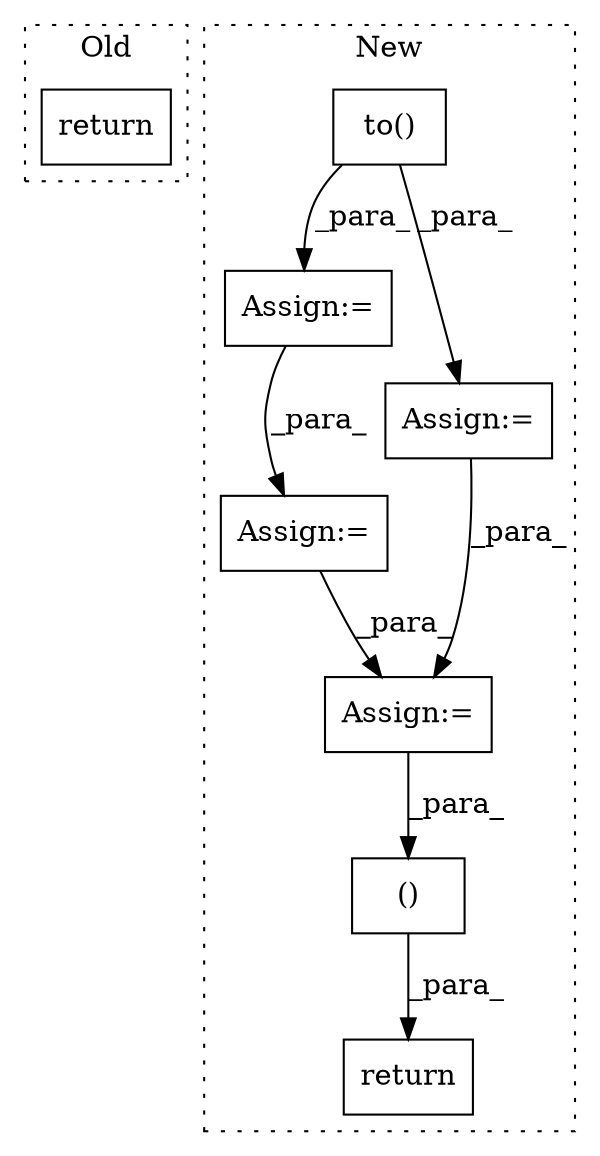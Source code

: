 digraph G {
subgraph cluster0 {
1 [label="return" a="93" s="18641" l="7" shape="box"];
label = "Old";
style="dotted";
}
subgraph cluster1 {
2 [label="to()" a="75" s="17817,17843" l="18,1" shape="box"];
3 [label="Assign:=" a="68" s="18146" l="3" shape="box"];
4 [label="return" a="93" s="18195" l="7" shape="box"];
5 [label="Assign:=" a="68" s="17984" l="3" shape="box"];
6 [label="()" a="54" s="18213" l="13" shape="box"];
7 [label="Assign:=" a="68" s="18094" l="3" shape="box"];
8 [label="Assign:=" a="68" s="17895" l="3" shape="box"];
label = "New";
style="dotted";
}
2 -> 8 [label="_para_"];
2 -> 5 [label="_para_"];
3 -> 6 [label="_para_"];
5 -> 7 [label="_para_"];
6 -> 4 [label="_para_"];
7 -> 3 [label="_para_"];
8 -> 3 [label="_para_"];
}
